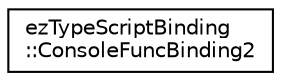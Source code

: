 digraph "Graphical Class Hierarchy"
{
 // LATEX_PDF_SIZE
  edge [fontname="Helvetica",fontsize="10",labelfontname="Helvetica",labelfontsize="10"];
  node [fontname="Helvetica",fontsize="10",shape=record];
  rankdir="LR";
  Node0 [label="ezTypeScriptBinding\l::ConsoleFuncBinding2",height=0.2,width=0.4,color="black", fillcolor="white", style="filled",URL="$d6/d8a/structez_type_script_binding_1_1_console_func_binding2.htm",tooltip=" "];
}
